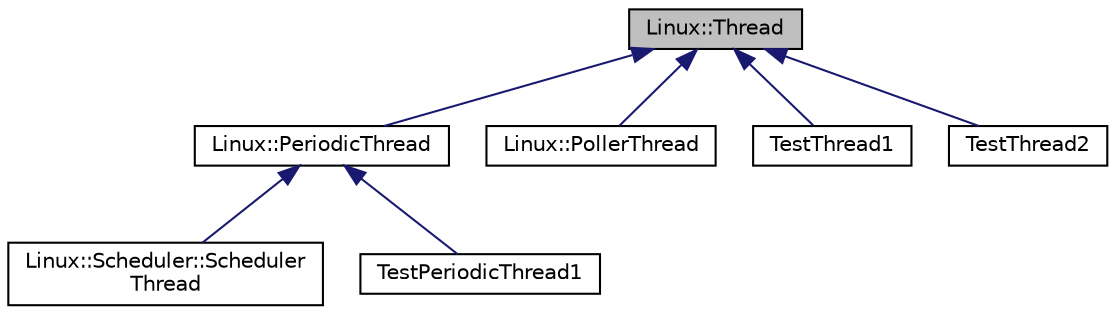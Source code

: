 digraph "Linux::Thread"
{
 // INTERACTIVE_SVG=YES
  edge [fontname="Helvetica",fontsize="10",labelfontname="Helvetica",labelfontsize="10"];
  node [fontname="Helvetica",fontsize="10",shape=record];
  Node1 [label="Linux::Thread",height=0.2,width=0.4,color="black", fillcolor="grey75", style="filled", fontcolor="black"];
  Node1 -> Node2 [dir="back",color="midnightblue",fontsize="10",style="solid",fontname="Helvetica"];
  Node2 [label="Linux::PeriodicThread",height=0.2,width=0.4,color="black", fillcolor="white", style="filled",URL="$classLinux_1_1PeriodicThread.html"];
  Node2 -> Node3 [dir="back",color="midnightblue",fontsize="10",style="solid",fontname="Helvetica"];
  Node3 [label="Linux::Scheduler::Scheduler\lThread",height=0.2,width=0.4,color="black", fillcolor="white", style="filled",URL="$classLinux_1_1Scheduler_1_1SchedulerThread.html"];
  Node2 -> Node4 [dir="back",color="midnightblue",fontsize="10",style="solid",fontname="Helvetica"];
  Node4 [label="TestPeriodicThread1",height=0.2,width=0.4,color="black", fillcolor="white", style="filled",URL="$classTestPeriodicThread1.html"];
  Node1 -> Node5 [dir="back",color="midnightblue",fontsize="10",style="solid",fontname="Helvetica"];
  Node5 [label="Linux::PollerThread",height=0.2,width=0.4,color="black", fillcolor="white", style="filled",URL="$classLinux_1_1PollerThread.html"];
  Node1 -> Node6 [dir="back",color="midnightblue",fontsize="10",style="solid",fontname="Helvetica"];
  Node6 [label="TestThread1",height=0.2,width=0.4,color="black", fillcolor="white", style="filled",URL="$classTestThread1.html"];
  Node1 -> Node7 [dir="back",color="midnightblue",fontsize="10",style="solid",fontname="Helvetica"];
  Node7 [label="TestThread2",height=0.2,width=0.4,color="black", fillcolor="white", style="filled",URL="$classTestThread2.html"];
}
